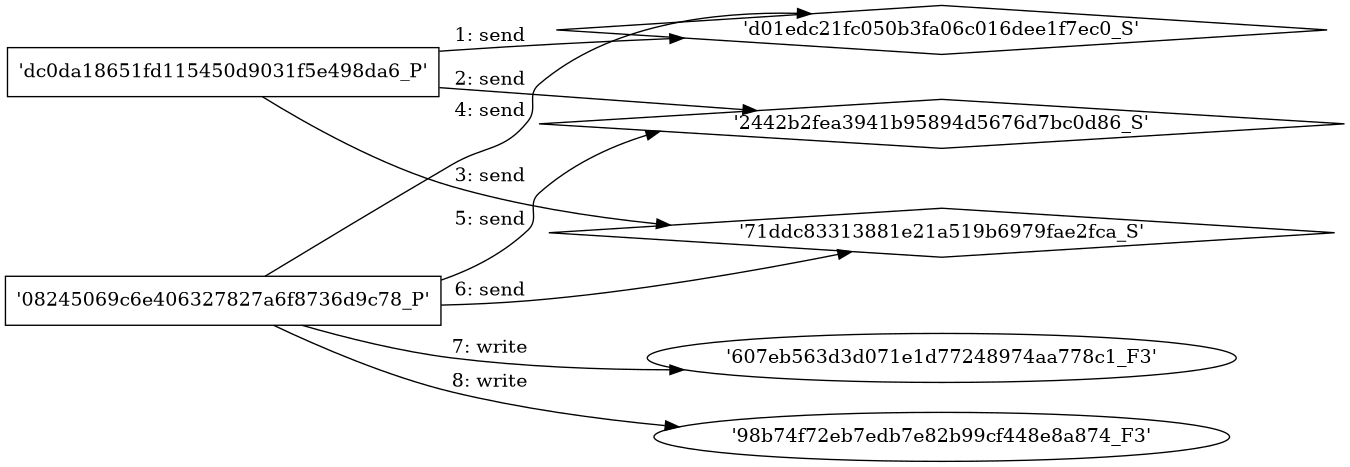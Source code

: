 digraph "D:\Learning\Paper\apt\基于CTI的攻击预警\Dataset\攻击图\ASGfromALLCTI\Gumblar and More On Javascript Obfuscation.dot" {
rankdir="LR"
size="9"
fixedsize="false"
splines="true"
nodesep=0.3
ranksep=0
fontsize=10
overlap="scalexy"
engine= "neato"
	"'d01edc21fc050b3fa06c016dee1f7ec0_S'" [node_type=Socket shape=diamond]
	"'dc0da18651fd115450d9031f5e498da6_P'" [node_type=Process shape=box]
	"'dc0da18651fd115450d9031f5e498da6_P'" -> "'d01edc21fc050b3fa06c016dee1f7ec0_S'" [label="1: send"]
	"'2442b2fea3941b95894d5676d7bc0d86_S'" [node_type=Socket shape=diamond]
	"'dc0da18651fd115450d9031f5e498da6_P'" [node_type=Process shape=box]
	"'dc0da18651fd115450d9031f5e498da6_P'" -> "'2442b2fea3941b95894d5676d7bc0d86_S'" [label="2: send"]
	"'71ddc83313881e21a519b6979fae2fca_S'" [node_type=Socket shape=diamond]
	"'dc0da18651fd115450d9031f5e498da6_P'" [node_type=Process shape=box]
	"'dc0da18651fd115450d9031f5e498da6_P'" -> "'71ddc83313881e21a519b6979fae2fca_S'" [label="3: send"]
	"'d01edc21fc050b3fa06c016dee1f7ec0_S'" [node_type=Socket shape=diamond]
	"'08245069c6e406327827a6f8736d9c78_P'" [node_type=Process shape=box]
	"'08245069c6e406327827a6f8736d9c78_P'" -> "'d01edc21fc050b3fa06c016dee1f7ec0_S'" [label="4: send"]
	"'2442b2fea3941b95894d5676d7bc0d86_S'" [node_type=Socket shape=diamond]
	"'08245069c6e406327827a6f8736d9c78_P'" [node_type=Process shape=box]
	"'08245069c6e406327827a6f8736d9c78_P'" -> "'2442b2fea3941b95894d5676d7bc0d86_S'" [label="5: send"]
	"'71ddc83313881e21a519b6979fae2fca_S'" [node_type=Socket shape=diamond]
	"'08245069c6e406327827a6f8736d9c78_P'" [node_type=Process shape=box]
	"'08245069c6e406327827a6f8736d9c78_P'" -> "'71ddc83313881e21a519b6979fae2fca_S'" [label="6: send"]
	"'607eb563d3d071e1d77248974aa778c1_F3'" [node_type=file shape=ellipse]
	"'08245069c6e406327827a6f8736d9c78_P'" [node_type=Process shape=box]
	"'08245069c6e406327827a6f8736d9c78_P'" -> "'607eb563d3d071e1d77248974aa778c1_F3'" [label="7: write"]
	"'98b74f72eb7edb7e82b99cf448e8a874_F3'" [node_type=file shape=ellipse]
	"'08245069c6e406327827a6f8736d9c78_P'" [node_type=Process shape=box]
	"'08245069c6e406327827a6f8736d9c78_P'" -> "'98b74f72eb7edb7e82b99cf448e8a874_F3'" [label="8: write"]
}
